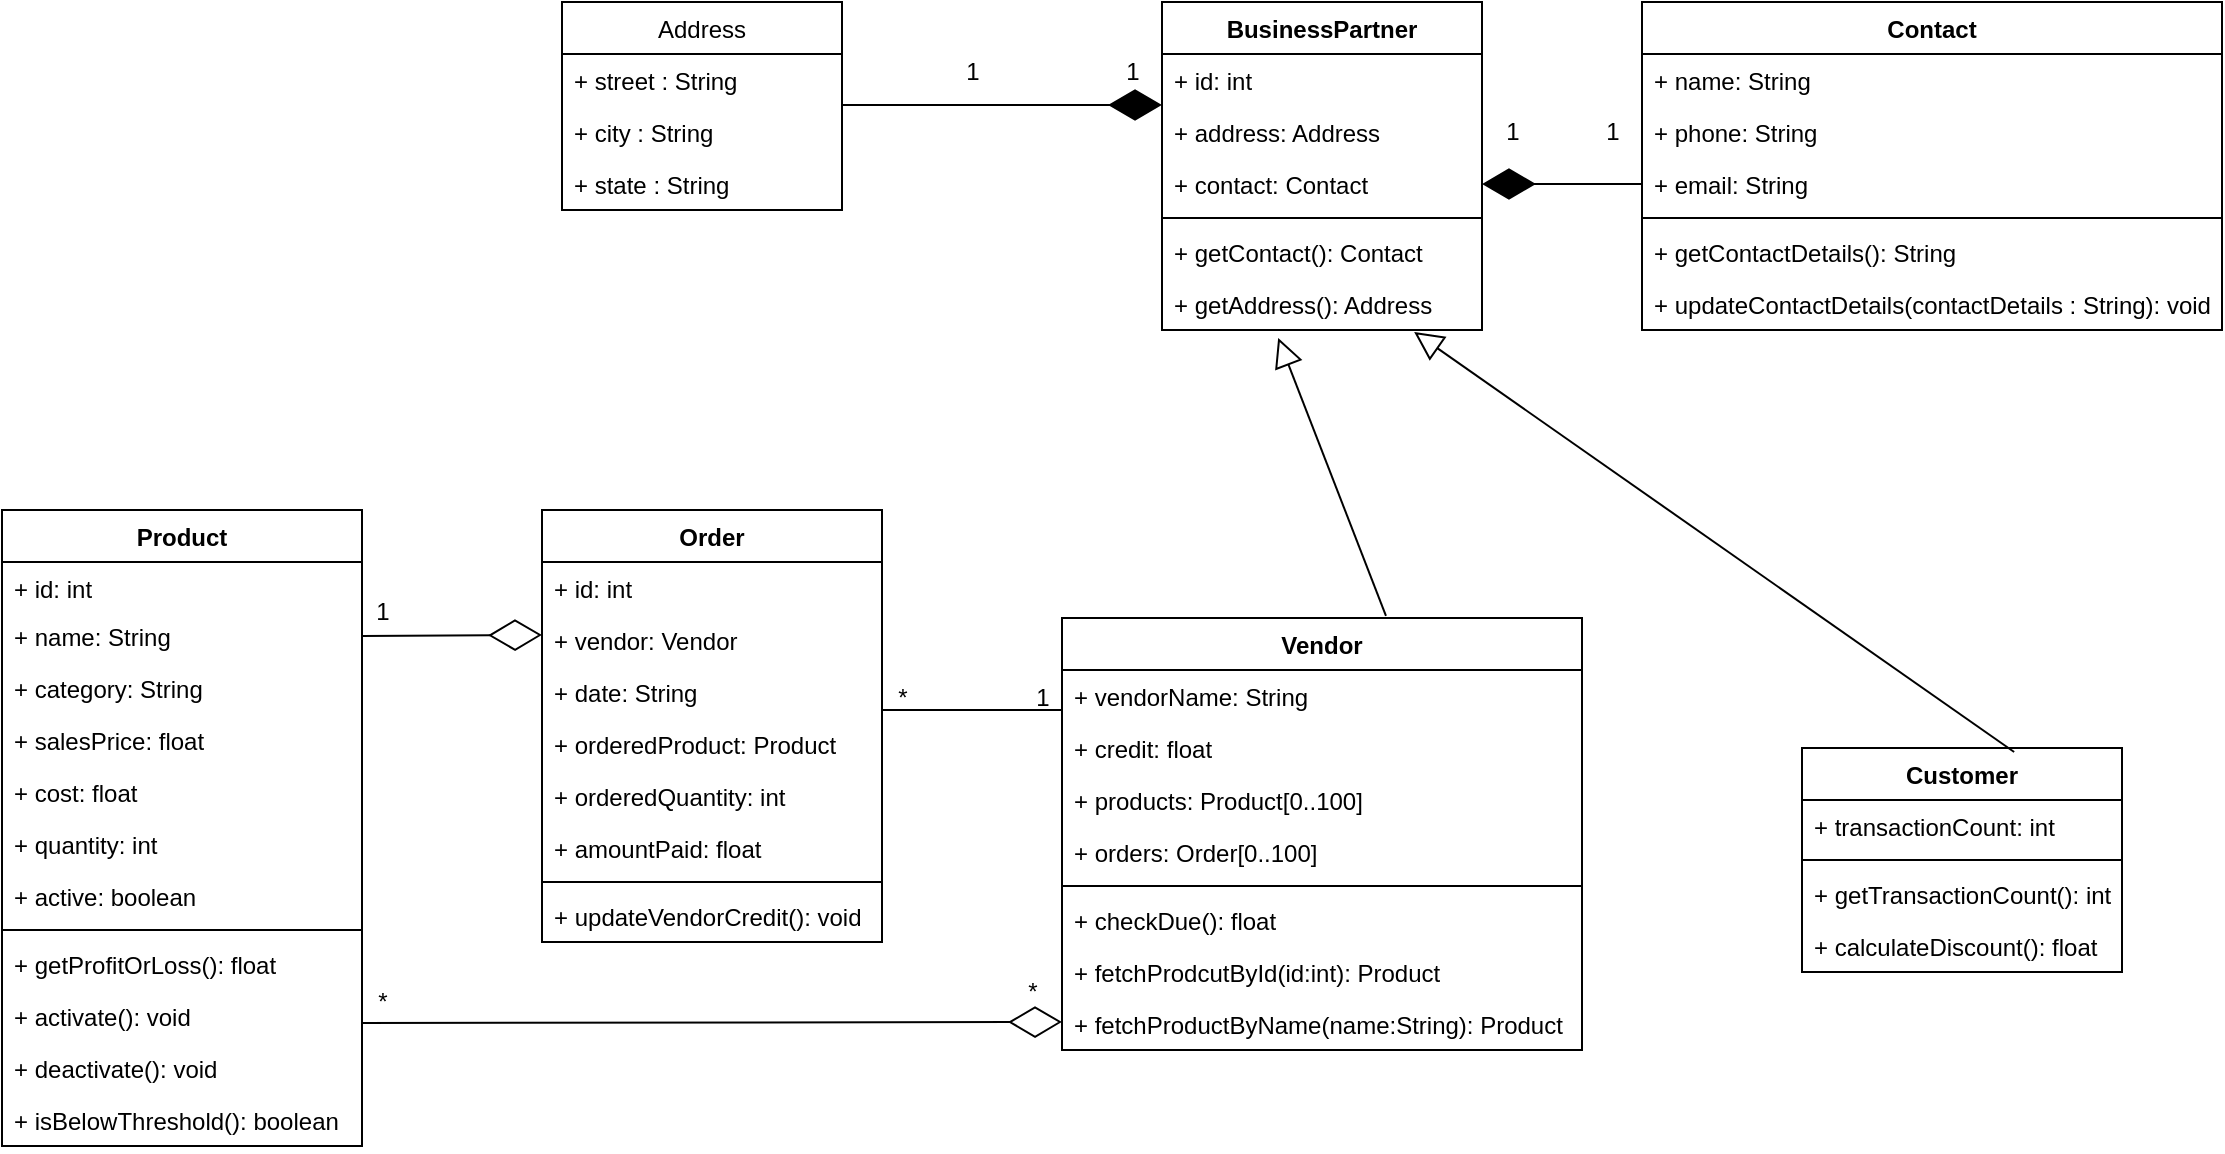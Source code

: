 <mxfile version="20.6.2" type="device"><diagram id="FcegXiUNFNkH2TL4-990" name="Page-1"><mxGraphModel dx="852" dy="522" grid="1" gridSize="10" guides="1" tooltips="1" connect="1" arrows="1" fold="1" page="1" pageScale="1" pageWidth="850" pageHeight="1100" math="0" shadow="0"><root><object label="" id="0"><mxCell/></object><mxCell id="1" parent="0"/><mxCell id="xTI3N7OnjXXGgdMGqObZ-3" value="Address" style="swimlane;fontStyle=0;childLayout=stackLayout;horizontal=1;startSize=26;fillColor=none;horizontalStack=0;resizeParent=1;resizeParentMax=0;resizeLast=0;collapsible=1;marginBottom=0;" vertex="1" parent="1"><mxGeometry x="350" y="210" width="140" height="104" as="geometry"/></mxCell><mxCell id="xTI3N7OnjXXGgdMGqObZ-4" value="+ street : String" style="text;strokeColor=none;fillColor=none;align=left;verticalAlign=top;spacingLeft=4;spacingRight=4;overflow=hidden;rotatable=0;points=[[0,0.5],[1,0.5]];portConstraint=eastwest;" vertex="1" parent="xTI3N7OnjXXGgdMGqObZ-3"><mxGeometry y="26" width="140" height="26" as="geometry"/></mxCell><mxCell id="xTI3N7OnjXXGgdMGqObZ-5" value="+ city : String" style="text;strokeColor=none;fillColor=none;align=left;verticalAlign=top;spacingLeft=4;spacingRight=4;overflow=hidden;rotatable=0;points=[[0,0.5],[1,0.5]];portConstraint=eastwest;" vertex="1" parent="xTI3N7OnjXXGgdMGqObZ-3"><mxGeometry y="52" width="140" height="26" as="geometry"/></mxCell><mxCell id="xTI3N7OnjXXGgdMGqObZ-6" value="+ state : String" style="text;strokeColor=none;fillColor=none;align=left;verticalAlign=top;spacingLeft=4;spacingRight=4;overflow=hidden;rotatable=0;points=[[0,0.5],[1,0.5]];portConstraint=eastwest;" vertex="1" parent="xTI3N7OnjXXGgdMGqObZ-3"><mxGeometry y="78" width="140" height="26" as="geometry"/></mxCell><mxCell id="xTI3N7OnjXXGgdMGqObZ-9" value="" style="endArrow=diamondThin;endFill=1;endSize=24;html=1;rounded=0;" edge="1" parent="1"><mxGeometry width="160" relative="1" as="geometry"><mxPoint x="490" y="261.5" as="sourcePoint"/><mxPoint x="650" y="261.5" as="targetPoint"/></mxGeometry></mxCell><mxCell id="xTI3N7OnjXXGgdMGqObZ-17" value="BusinessPartner" style="swimlane;fontStyle=1;align=center;verticalAlign=top;childLayout=stackLayout;horizontal=1;startSize=26;horizontalStack=0;resizeParent=1;resizeParentMax=0;resizeLast=0;collapsible=1;marginBottom=0;" vertex="1" parent="1"><mxGeometry x="650" y="210" width="160" height="164" as="geometry"/></mxCell><mxCell id="xTI3N7OnjXXGgdMGqObZ-18" value="+ id: int" style="text;strokeColor=none;fillColor=none;align=left;verticalAlign=top;spacingLeft=4;spacingRight=4;overflow=hidden;rotatable=0;points=[[0,0.5],[1,0.5]];portConstraint=eastwest;" vertex="1" parent="xTI3N7OnjXXGgdMGqObZ-17"><mxGeometry y="26" width="160" height="26" as="geometry"/></mxCell><mxCell id="xTI3N7OnjXXGgdMGqObZ-21" value="+ address: Address" style="text;strokeColor=none;fillColor=none;align=left;verticalAlign=top;spacingLeft=4;spacingRight=4;overflow=hidden;rotatable=0;points=[[0,0.5],[1,0.5]];portConstraint=eastwest;" vertex="1" parent="xTI3N7OnjXXGgdMGqObZ-17"><mxGeometry y="52" width="160" height="26" as="geometry"/></mxCell><mxCell id="xTI3N7OnjXXGgdMGqObZ-22" value="+ contact: Contact" style="text;strokeColor=none;fillColor=none;align=left;verticalAlign=top;spacingLeft=4;spacingRight=4;overflow=hidden;rotatable=0;points=[[0,0.5],[1,0.5]];portConstraint=eastwest;" vertex="1" parent="xTI3N7OnjXXGgdMGqObZ-17"><mxGeometry y="78" width="160" height="26" as="geometry"/></mxCell><mxCell id="xTI3N7OnjXXGgdMGqObZ-19" value="" style="line;strokeWidth=1;fillColor=none;align=left;verticalAlign=middle;spacingTop=-1;spacingLeft=3;spacingRight=3;rotatable=0;labelPosition=right;points=[];portConstraint=eastwest;strokeColor=inherit;" vertex="1" parent="xTI3N7OnjXXGgdMGqObZ-17"><mxGeometry y="104" width="160" height="8" as="geometry"/></mxCell><mxCell id="xTI3N7OnjXXGgdMGqObZ-20" value="+ getContact(): Contact" style="text;strokeColor=none;fillColor=none;align=left;verticalAlign=top;spacingLeft=4;spacingRight=4;overflow=hidden;rotatable=0;points=[[0,0.5],[1,0.5]];portConstraint=eastwest;" vertex="1" parent="xTI3N7OnjXXGgdMGqObZ-17"><mxGeometry y="112" width="160" height="26" as="geometry"/></mxCell><mxCell id="xTI3N7OnjXXGgdMGqObZ-23" value="+ getAddress(): Address" style="text;strokeColor=none;fillColor=none;align=left;verticalAlign=top;spacingLeft=4;spacingRight=4;overflow=hidden;rotatable=0;points=[[0,0.5],[1,0.5]];portConstraint=eastwest;" vertex="1" parent="xTI3N7OnjXXGgdMGqObZ-17"><mxGeometry y="138" width="160" height="26" as="geometry"/></mxCell><mxCell id="xTI3N7OnjXXGgdMGqObZ-35" value="Contact" style="swimlane;fontStyle=1;align=center;verticalAlign=top;childLayout=stackLayout;horizontal=1;startSize=26;horizontalStack=0;resizeParent=1;resizeParentMax=0;resizeLast=0;collapsible=1;marginBottom=0;" vertex="1" parent="1"><mxGeometry x="890" y="210" width="290" height="164" as="geometry"/></mxCell><mxCell id="xTI3N7OnjXXGgdMGqObZ-36" value="+ name: String" style="text;strokeColor=none;fillColor=none;align=left;verticalAlign=top;spacingLeft=4;spacingRight=4;overflow=hidden;rotatable=0;points=[[0,0.5],[1,0.5]];portConstraint=eastwest;" vertex="1" parent="xTI3N7OnjXXGgdMGqObZ-35"><mxGeometry y="26" width="290" height="26" as="geometry"/></mxCell><mxCell id="xTI3N7OnjXXGgdMGqObZ-37" value="+ phone: String" style="text;strokeColor=none;fillColor=none;align=left;verticalAlign=top;spacingLeft=4;spacingRight=4;overflow=hidden;rotatable=0;points=[[0,0.5],[1,0.5]];portConstraint=eastwest;" vertex="1" parent="xTI3N7OnjXXGgdMGqObZ-35"><mxGeometry y="52" width="290" height="26" as="geometry"/></mxCell><mxCell id="xTI3N7OnjXXGgdMGqObZ-38" value="+ email: String" style="text;strokeColor=none;fillColor=none;align=left;verticalAlign=top;spacingLeft=4;spacingRight=4;overflow=hidden;rotatable=0;points=[[0,0.5],[1,0.5]];portConstraint=eastwest;" vertex="1" parent="xTI3N7OnjXXGgdMGqObZ-35"><mxGeometry y="78" width="290" height="26" as="geometry"/></mxCell><mxCell id="xTI3N7OnjXXGgdMGqObZ-39" value="" style="line;strokeWidth=1;fillColor=none;align=left;verticalAlign=middle;spacingTop=-1;spacingLeft=3;spacingRight=3;rotatable=0;labelPosition=right;points=[];portConstraint=eastwest;strokeColor=inherit;" vertex="1" parent="xTI3N7OnjXXGgdMGqObZ-35"><mxGeometry y="104" width="290" height="8" as="geometry"/></mxCell><mxCell id="xTI3N7OnjXXGgdMGqObZ-40" value="+ getContactDetails(): String" style="text;strokeColor=none;fillColor=none;align=left;verticalAlign=top;spacingLeft=4;spacingRight=4;overflow=hidden;rotatable=0;points=[[0,0.5],[1,0.5]];portConstraint=eastwest;" vertex="1" parent="xTI3N7OnjXXGgdMGqObZ-35"><mxGeometry y="112" width="290" height="26" as="geometry"/></mxCell><mxCell id="xTI3N7OnjXXGgdMGqObZ-41" value="+ updateContactDetails(contactDetails : String): void" style="text;strokeColor=none;fillColor=none;align=left;verticalAlign=top;spacingLeft=4;spacingRight=4;overflow=hidden;rotatable=0;points=[[0,0.5],[1,0.5]];portConstraint=eastwest;" vertex="1" parent="xTI3N7OnjXXGgdMGqObZ-35"><mxGeometry y="138" width="290" height="26" as="geometry"/></mxCell><mxCell id="xTI3N7OnjXXGgdMGqObZ-43" value="" style="endArrow=diamondThin;endFill=1;endSize=24;html=1;rounded=0;exitX=0;exitY=0.5;exitDx=0;exitDy=0;entryX=1;entryY=0.5;entryDx=0;entryDy=0;" edge="1" parent="1" source="xTI3N7OnjXXGgdMGqObZ-38" target="xTI3N7OnjXXGgdMGqObZ-22"><mxGeometry width="160" relative="1" as="geometry"><mxPoint x="890" y="310" as="sourcePoint"/><mxPoint x="810" y="310" as="targetPoint"/></mxGeometry></mxCell><mxCell id="xTI3N7OnjXXGgdMGqObZ-45" value="Order" style="swimlane;fontStyle=1;align=center;verticalAlign=top;childLayout=stackLayout;horizontal=1;startSize=26;horizontalStack=0;resizeParent=1;resizeParentMax=0;resizeLast=0;collapsible=1;marginBottom=0;" vertex="1" parent="1"><mxGeometry x="340" y="464" width="170" height="216" as="geometry"/></mxCell><mxCell id="xTI3N7OnjXXGgdMGqObZ-46" value="+ id: int" style="text;strokeColor=none;fillColor=none;align=left;verticalAlign=top;spacingLeft=4;spacingRight=4;overflow=hidden;rotatable=0;points=[[0,0.5],[1,0.5]];portConstraint=eastwest;" vertex="1" parent="xTI3N7OnjXXGgdMGqObZ-45"><mxGeometry y="26" width="170" height="26" as="geometry"/></mxCell><mxCell id="xTI3N7OnjXXGgdMGqObZ-77" value="+ vendor: Vendor" style="text;strokeColor=none;fillColor=none;align=left;verticalAlign=top;spacingLeft=4;spacingRight=4;overflow=hidden;rotatable=0;points=[[0,0.5],[1,0.5]];portConstraint=eastwest;" vertex="1" parent="xTI3N7OnjXXGgdMGqObZ-45"><mxGeometry y="52" width="170" height="26" as="geometry"/></mxCell><mxCell id="xTI3N7OnjXXGgdMGqObZ-78" value="+ date: String" style="text;strokeColor=none;fillColor=none;align=left;verticalAlign=top;spacingLeft=4;spacingRight=4;overflow=hidden;rotatable=0;points=[[0,0.5],[1,0.5]];portConstraint=eastwest;" vertex="1" parent="xTI3N7OnjXXGgdMGqObZ-45"><mxGeometry y="78" width="170" height="26" as="geometry"/></mxCell><mxCell id="xTI3N7OnjXXGgdMGqObZ-79" value="+ orderedProduct: Product" style="text;strokeColor=none;fillColor=none;align=left;verticalAlign=top;spacingLeft=4;spacingRight=4;overflow=hidden;rotatable=0;points=[[0,0.5],[1,0.5]];portConstraint=eastwest;" vertex="1" parent="xTI3N7OnjXXGgdMGqObZ-45"><mxGeometry y="104" width="170" height="26" as="geometry"/></mxCell><mxCell id="xTI3N7OnjXXGgdMGqObZ-81" value="+ orderedQuantity: int" style="text;strokeColor=none;fillColor=none;align=left;verticalAlign=top;spacingLeft=4;spacingRight=4;overflow=hidden;rotatable=0;points=[[0,0.5],[1,0.5]];portConstraint=eastwest;" vertex="1" parent="xTI3N7OnjXXGgdMGqObZ-45"><mxGeometry y="130" width="170" height="26" as="geometry"/></mxCell><mxCell id="xTI3N7OnjXXGgdMGqObZ-80" value="+ amountPaid: float" style="text;strokeColor=none;fillColor=none;align=left;verticalAlign=top;spacingLeft=4;spacingRight=4;overflow=hidden;rotatable=0;points=[[0,0.5],[1,0.5]];portConstraint=eastwest;" vertex="1" parent="xTI3N7OnjXXGgdMGqObZ-45"><mxGeometry y="156" width="170" height="26" as="geometry"/></mxCell><mxCell id="xTI3N7OnjXXGgdMGqObZ-47" value="" style="line;strokeWidth=1;fillColor=none;align=left;verticalAlign=middle;spacingTop=-1;spacingLeft=3;spacingRight=3;rotatable=0;labelPosition=right;points=[];portConstraint=eastwest;strokeColor=inherit;" vertex="1" parent="xTI3N7OnjXXGgdMGqObZ-45"><mxGeometry y="182" width="170" height="8" as="geometry"/></mxCell><mxCell id="xTI3N7OnjXXGgdMGqObZ-48" value="+ updateVendorCredit(): void" style="text;strokeColor=none;fillColor=none;align=left;verticalAlign=top;spacingLeft=4;spacingRight=4;overflow=hidden;rotatable=0;points=[[0,0.5],[1,0.5]];portConstraint=eastwest;" vertex="1" parent="xTI3N7OnjXXGgdMGqObZ-45"><mxGeometry y="190" width="170" height="26" as="geometry"/></mxCell><mxCell id="xTI3N7OnjXXGgdMGqObZ-49" value="Product" style="swimlane;fontStyle=1;align=center;verticalAlign=top;childLayout=stackLayout;horizontal=1;startSize=26;horizontalStack=0;resizeParent=1;resizeParentMax=0;resizeLast=0;collapsible=1;marginBottom=0;" vertex="1" parent="1"><mxGeometry x="70" y="464" width="180" height="318" as="geometry"/></mxCell><mxCell id="xTI3N7OnjXXGgdMGqObZ-50" value="+ id: int" style="text;strokeColor=none;fillColor=none;align=left;verticalAlign=top;spacingLeft=4;spacingRight=4;overflow=hidden;rotatable=0;points=[[0,0.5],[1,0.5]];portConstraint=eastwest;" vertex="1" parent="xTI3N7OnjXXGgdMGqObZ-49"><mxGeometry y="26" width="180" height="24" as="geometry"/></mxCell><mxCell id="xTI3N7OnjXXGgdMGqObZ-65" value="+ name: String" style="text;strokeColor=none;fillColor=none;align=left;verticalAlign=top;spacingLeft=4;spacingRight=4;overflow=hidden;rotatable=0;points=[[0,0.5],[1,0.5]];portConstraint=eastwest;" vertex="1" parent="xTI3N7OnjXXGgdMGqObZ-49"><mxGeometry y="50" width="180" height="26" as="geometry"/></mxCell><mxCell id="xTI3N7OnjXXGgdMGqObZ-66" value="+ category: String" style="text;strokeColor=none;fillColor=none;align=left;verticalAlign=top;spacingLeft=4;spacingRight=4;overflow=hidden;rotatable=0;points=[[0,0.5],[1,0.5]];portConstraint=eastwest;" vertex="1" parent="xTI3N7OnjXXGgdMGqObZ-49"><mxGeometry y="76" width="180" height="26" as="geometry"/></mxCell><mxCell id="xTI3N7OnjXXGgdMGqObZ-69" value="+ salesPrice: float" style="text;strokeColor=none;fillColor=none;align=left;verticalAlign=top;spacingLeft=4;spacingRight=4;overflow=hidden;rotatable=0;points=[[0,0.5],[1,0.5]];portConstraint=eastwest;" vertex="1" parent="xTI3N7OnjXXGgdMGqObZ-49"><mxGeometry y="102" width="180" height="26" as="geometry"/></mxCell><mxCell id="xTI3N7OnjXXGgdMGqObZ-68" value="+ cost: float" style="text;strokeColor=none;fillColor=none;align=left;verticalAlign=top;spacingLeft=4;spacingRight=4;overflow=hidden;rotatable=0;points=[[0,0.5],[1,0.5]];portConstraint=eastwest;" vertex="1" parent="xTI3N7OnjXXGgdMGqObZ-49"><mxGeometry y="128" width="180" height="26" as="geometry"/></mxCell><mxCell id="xTI3N7OnjXXGgdMGqObZ-67" value="+ quantity: int" style="text;strokeColor=none;fillColor=none;align=left;verticalAlign=top;spacingLeft=4;spacingRight=4;overflow=hidden;rotatable=0;points=[[0,0.5],[1,0.5]];portConstraint=eastwest;" vertex="1" parent="xTI3N7OnjXXGgdMGqObZ-49"><mxGeometry y="154" width="180" height="26" as="geometry"/></mxCell><mxCell id="xTI3N7OnjXXGgdMGqObZ-70" value="+ active: boolean" style="text;strokeColor=none;fillColor=none;align=left;verticalAlign=top;spacingLeft=4;spacingRight=4;overflow=hidden;rotatable=0;points=[[0,0.5],[1,0.5]];portConstraint=eastwest;" vertex="1" parent="xTI3N7OnjXXGgdMGqObZ-49"><mxGeometry y="180" width="180" height="26" as="geometry"/></mxCell><mxCell id="xTI3N7OnjXXGgdMGqObZ-51" value="" style="line;strokeWidth=1;fillColor=none;align=left;verticalAlign=middle;spacingTop=-1;spacingLeft=3;spacingRight=3;rotatable=0;labelPosition=right;points=[];portConstraint=eastwest;strokeColor=inherit;" vertex="1" parent="xTI3N7OnjXXGgdMGqObZ-49"><mxGeometry y="206" width="180" height="8" as="geometry"/></mxCell><mxCell id="xTI3N7OnjXXGgdMGqObZ-52" value="+ getProfitOrLoss(): float" style="text;strokeColor=none;fillColor=none;align=left;verticalAlign=top;spacingLeft=4;spacingRight=4;overflow=hidden;rotatable=0;points=[[0,0.5],[1,0.5]];portConstraint=eastwest;" vertex="1" parent="xTI3N7OnjXXGgdMGqObZ-49"><mxGeometry y="214" width="180" height="26" as="geometry"/></mxCell><mxCell id="xTI3N7OnjXXGgdMGqObZ-71" value="+ activate(): void" style="text;strokeColor=none;fillColor=none;align=left;verticalAlign=top;spacingLeft=4;spacingRight=4;overflow=hidden;rotatable=0;points=[[0,0.5],[1,0.5]];portConstraint=eastwest;" vertex="1" parent="xTI3N7OnjXXGgdMGqObZ-49"><mxGeometry y="240" width="180" height="26" as="geometry"/></mxCell><mxCell id="xTI3N7OnjXXGgdMGqObZ-72" value="+ deactivate(): void" style="text;strokeColor=none;fillColor=none;align=left;verticalAlign=top;spacingLeft=4;spacingRight=4;overflow=hidden;rotatable=0;points=[[0,0.5],[1,0.5]];portConstraint=eastwest;" vertex="1" parent="xTI3N7OnjXXGgdMGqObZ-49"><mxGeometry y="266" width="180" height="26" as="geometry"/></mxCell><mxCell id="xTI3N7OnjXXGgdMGqObZ-73" value="+ isBelowThreshold(): boolean" style="text;strokeColor=none;fillColor=none;align=left;verticalAlign=top;spacingLeft=4;spacingRight=4;overflow=hidden;rotatable=0;points=[[0,0.5],[1,0.5]];portConstraint=eastwest;" vertex="1" parent="xTI3N7OnjXXGgdMGqObZ-49"><mxGeometry y="292" width="180" height="26" as="geometry"/></mxCell><mxCell id="xTI3N7OnjXXGgdMGqObZ-53" value="Vendor" style="swimlane;fontStyle=1;align=center;verticalAlign=top;childLayout=stackLayout;horizontal=1;startSize=26;horizontalStack=0;resizeParent=1;resizeParentMax=0;resizeLast=0;collapsible=1;marginBottom=0;" vertex="1" parent="1"><mxGeometry x="600" y="518" width="260" height="216" as="geometry"><mxRectangle x="600" y="471" width="80" height="30" as="alternateBounds"/></mxGeometry></mxCell><object label="+ vendorName: String" vendorName="String" Credit="float" products="Product[0-100]" orders="Order[0-100]" placeholders="1" id="xTI3N7OnjXXGgdMGqObZ-54"><mxCell style="text;strokeColor=none;fillColor=none;align=left;verticalAlign=top;spacingLeft=4;spacingRight=4;overflow=hidden;rotatable=0;points=[[0,0.5],[1,0.5]];portConstraint=eastwest;" vertex="1" parent="xTI3N7OnjXXGgdMGqObZ-53"><mxGeometry y="26" width="260" height="26" as="geometry"/></mxCell></object><mxCell id="xTI3N7OnjXXGgdMGqObZ-83" value="+ credit: float" style="text;strokeColor=none;fillColor=none;align=left;verticalAlign=top;spacingLeft=4;spacingRight=4;overflow=hidden;rotatable=0;points=[[0,0.5],[1,0.5]];portConstraint=eastwest;" vertex="1" parent="xTI3N7OnjXXGgdMGqObZ-53"><mxGeometry y="52" width="260" height="26" as="geometry"/></mxCell><mxCell id="xTI3N7OnjXXGgdMGqObZ-85" value="+ products: Product[0..100]" style="text;strokeColor=none;fillColor=none;align=left;verticalAlign=top;spacingLeft=4;spacingRight=4;overflow=hidden;rotatable=0;points=[[0,0.5],[1,0.5]];portConstraint=eastwest;" vertex="1" parent="xTI3N7OnjXXGgdMGqObZ-53"><mxGeometry y="78" width="260" height="26" as="geometry"/></mxCell><mxCell id="xTI3N7OnjXXGgdMGqObZ-84" value="+ orders: Order[0..100]" style="text;strokeColor=none;fillColor=none;align=left;verticalAlign=top;spacingLeft=4;spacingRight=4;overflow=hidden;rotatable=0;points=[[0,0.5],[1,0.5]];portConstraint=eastwest;" vertex="1" parent="xTI3N7OnjXXGgdMGqObZ-53"><mxGeometry y="104" width="260" height="26" as="geometry"/></mxCell><mxCell id="xTI3N7OnjXXGgdMGqObZ-55" value="" style="line;strokeWidth=1;fillColor=none;align=left;verticalAlign=middle;spacingTop=-1;spacingLeft=3;spacingRight=3;rotatable=0;labelPosition=right;points=[];portConstraint=eastwest;strokeColor=inherit;" vertex="1" parent="xTI3N7OnjXXGgdMGqObZ-53"><mxGeometry y="130" width="260" height="8" as="geometry"/></mxCell><mxCell id="xTI3N7OnjXXGgdMGqObZ-56" value="+ checkDue(): float" style="text;strokeColor=none;fillColor=none;align=left;verticalAlign=top;spacingLeft=4;spacingRight=4;overflow=hidden;rotatable=0;points=[[0,0.5],[1,0.5]];portConstraint=eastwest;" vertex="1" parent="xTI3N7OnjXXGgdMGqObZ-53"><mxGeometry y="138" width="260" height="26" as="geometry"/></mxCell><mxCell id="xTI3N7OnjXXGgdMGqObZ-86" value="+ fetchProdcutById(id:int): Product" style="text;strokeColor=none;fillColor=none;align=left;verticalAlign=top;spacingLeft=4;spacingRight=4;overflow=hidden;rotatable=0;points=[[0,0.5],[1,0.5]];portConstraint=eastwest;" vertex="1" parent="xTI3N7OnjXXGgdMGqObZ-53"><mxGeometry y="164" width="260" height="26" as="geometry"/></mxCell><mxCell id="xTI3N7OnjXXGgdMGqObZ-87" value="+ fetchProductByName(name:String): Product" style="text;strokeColor=none;fillColor=none;align=left;verticalAlign=top;spacingLeft=4;spacingRight=4;overflow=hidden;rotatable=0;points=[[0,0.5],[1,0.5]];portConstraint=eastwest;" vertex="1" parent="xTI3N7OnjXXGgdMGqObZ-53"><mxGeometry y="190" width="260" height="26" as="geometry"/></mxCell><mxCell id="xTI3N7OnjXXGgdMGqObZ-57" value="Customer" style="swimlane;fontStyle=1;align=center;verticalAlign=top;childLayout=stackLayout;horizontal=1;startSize=26;horizontalStack=0;resizeParent=1;resizeParentMax=0;resizeLast=0;collapsible=1;marginBottom=0;" vertex="1" parent="1"><mxGeometry x="970" y="583" width="160" height="112" as="geometry"/></mxCell><mxCell id="xTI3N7OnjXXGgdMGqObZ-58" value="+ transactionCount: int" style="text;strokeColor=none;fillColor=none;align=left;verticalAlign=top;spacingLeft=4;spacingRight=4;overflow=hidden;rotatable=0;points=[[0,0.5],[1,0.5]];portConstraint=eastwest;" vertex="1" parent="xTI3N7OnjXXGgdMGqObZ-57"><mxGeometry y="26" width="160" height="26" as="geometry"/></mxCell><mxCell id="xTI3N7OnjXXGgdMGqObZ-59" value="" style="line;strokeWidth=1;fillColor=none;align=left;verticalAlign=middle;spacingTop=-1;spacingLeft=3;spacingRight=3;rotatable=0;labelPosition=right;points=[];portConstraint=eastwest;strokeColor=inherit;" vertex="1" parent="xTI3N7OnjXXGgdMGqObZ-57"><mxGeometry y="52" width="160" height="8" as="geometry"/></mxCell><mxCell id="xTI3N7OnjXXGgdMGqObZ-60" value="+ getTransactionCount(): int" style="text;strokeColor=none;fillColor=none;align=left;verticalAlign=top;spacingLeft=4;spacingRight=4;overflow=hidden;rotatable=0;points=[[0,0.5],[1,0.5]];portConstraint=eastwest;" vertex="1" parent="xTI3N7OnjXXGgdMGqObZ-57"><mxGeometry y="60" width="160" height="26" as="geometry"/></mxCell><mxCell id="xTI3N7OnjXXGgdMGqObZ-103" value="+ calculateDiscount(): float" style="text;strokeColor=none;fillColor=none;align=left;verticalAlign=top;spacingLeft=4;spacingRight=4;overflow=hidden;rotatable=0;points=[[0,0.5],[1,0.5]];portConstraint=eastwest;" vertex="1" parent="xTI3N7OnjXXGgdMGqObZ-57"><mxGeometry y="86" width="160" height="26" as="geometry"/></mxCell><mxCell id="xTI3N7OnjXXGgdMGqObZ-76" value="" style="endArrow=diamondThin;endFill=0;endSize=24;html=1;rounded=0;" edge="1" parent="1"><mxGeometry width="160" relative="1" as="geometry"><mxPoint x="250" y="527" as="sourcePoint"/><mxPoint x="340" y="526.5" as="targetPoint"/></mxGeometry></mxCell><mxCell id="xTI3N7OnjXXGgdMGqObZ-82" value="" style="line;strokeWidth=1;fillColor=none;align=left;verticalAlign=middle;spacingTop=-1;spacingLeft=3;spacingRight=3;rotatable=0;labelPosition=right;points=[];portConstraint=eastwest;strokeColor=inherit;" vertex="1" parent="1"><mxGeometry x="510" y="560" width="90" height="8" as="geometry"/></mxCell><mxCell id="xTI3N7OnjXXGgdMGqObZ-92" value="" style="endArrow=diamondThin;endFill=0;endSize=24;html=1;rounded=0;" edge="1" parent="1"><mxGeometry width="160" relative="1" as="geometry"><mxPoint x="250" y="720.5" as="sourcePoint"/><mxPoint x="600" y="720" as="targetPoint"/></mxGeometry></mxCell><mxCell id="xTI3N7OnjXXGgdMGqObZ-105" value="" style="endArrow=block;html=1;rounded=0;exitX=0.623;exitY=-0.005;exitDx=0;exitDy=0;exitPerimeter=0;entryX=0.363;entryY=1.154;entryDx=0;entryDy=0;entryPerimeter=0;endFill=0;endSize=12;" edge="1" parent="1" source="xTI3N7OnjXXGgdMGqObZ-53" target="xTI3N7OnjXXGgdMGqObZ-23"><mxGeometry width="50" height="50" relative="1" as="geometry"><mxPoint x="800" y="480" as="sourcePoint"/><mxPoint x="850" y="430" as="targetPoint"/></mxGeometry></mxCell><mxCell id="xTI3N7OnjXXGgdMGqObZ-107" value="" style="endArrow=block;html=1;rounded=0;exitX=0.663;exitY=0.018;exitDx=0;exitDy=0;exitPerimeter=0;endFill=0;endSize=12;entryX=0.788;entryY=1.038;entryDx=0;entryDy=0;entryPerimeter=0;" edge="1" parent="1" source="xTI3N7OnjXXGgdMGqObZ-57" target="xTI3N7OnjXXGgdMGqObZ-23"><mxGeometry width="50" height="50" relative="1" as="geometry"><mxPoint x="1020" y="583.0" as="sourcePoint"/><mxPoint x="1221.1" y="443.07" as="targetPoint"/></mxGeometry></mxCell><mxCell id="xTI3N7OnjXXGgdMGqObZ-109" value="*" style="text;html=1;align=center;verticalAlign=middle;resizable=0;points=[];autosize=1;" vertex="1" parent="1"><mxGeometry x="250" y="700" width="20" height="20" as="geometry"/></mxCell><mxCell id="xTI3N7OnjXXGgdMGqObZ-110" value="*" style="text;html=1;align=center;verticalAlign=middle;resizable=0;points=[];autosize=1;" vertex="1" parent="1"><mxGeometry x="510" y="548" width="20" height="20" as="geometry"/></mxCell><mxCell id="xTI3N7OnjXXGgdMGqObZ-111" value="1" style="text;html=1;align=center;verticalAlign=middle;resizable=0;points=[];autosize=1;" vertex="1" parent="1"><mxGeometry x="575" y="543" width="30" height="30" as="geometry"/></mxCell><mxCell id="xTI3N7OnjXXGgdMGqObZ-112" value="1" style="text;html=1;align=center;verticalAlign=middle;resizable=0;points=[];autosize=1;" vertex="1" parent="1"><mxGeometry x="540" y="230" width="30" height="30" as="geometry"/></mxCell><mxCell id="xTI3N7OnjXXGgdMGqObZ-113" value="1" style="text;html=1;align=center;verticalAlign=middle;resizable=0;points=[];autosize=1;" vertex="1" parent="1"><mxGeometry x="620" y="230" width="30" height="30" as="geometry"/></mxCell><mxCell id="xTI3N7OnjXXGgdMGqObZ-114" value="1" style="text;html=1;align=center;verticalAlign=middle;resizable=0;points=[];autosize=1;" vertex="1" parent="1"><mxGeometry x="810" y="260" width="30" height="30" as="geometry"/></mxCell><mxCell id="xTI3N7OnjXXGgdMGqObZ-115" value="1" style="text;html=1;align=center;verticalAlign=middle;resizable=0;points=[];autosize=1;" vertex="1" parent="1"><mxGeometry x="860" y="260" width="30" height="30" as="geometry"/></mxCell><mxCell id="xTI3N7OnjXXGgdMGqObZ-116" value="1" style="text;html=1;align=center;verticalAlign=middle;resizable=0;points=[];autosize=1;" vertex="1" parent="1"><mxGeometry x="245" y="500" width="30" height="30" as="geometry"/></mxCell><mxCell id="xTI3N7OnjXXGgdMGqObZ-117" value="*" style="text;html=1;align=center;verticalAlign=middle;resizable=0;points=[];autosize=1;" vertex="1" parent="1"><mxGeometry x="575" y="695" width="20" height="20" as="geometry"/></mxCell></root></mxGraphModel></diagram></mxfile>